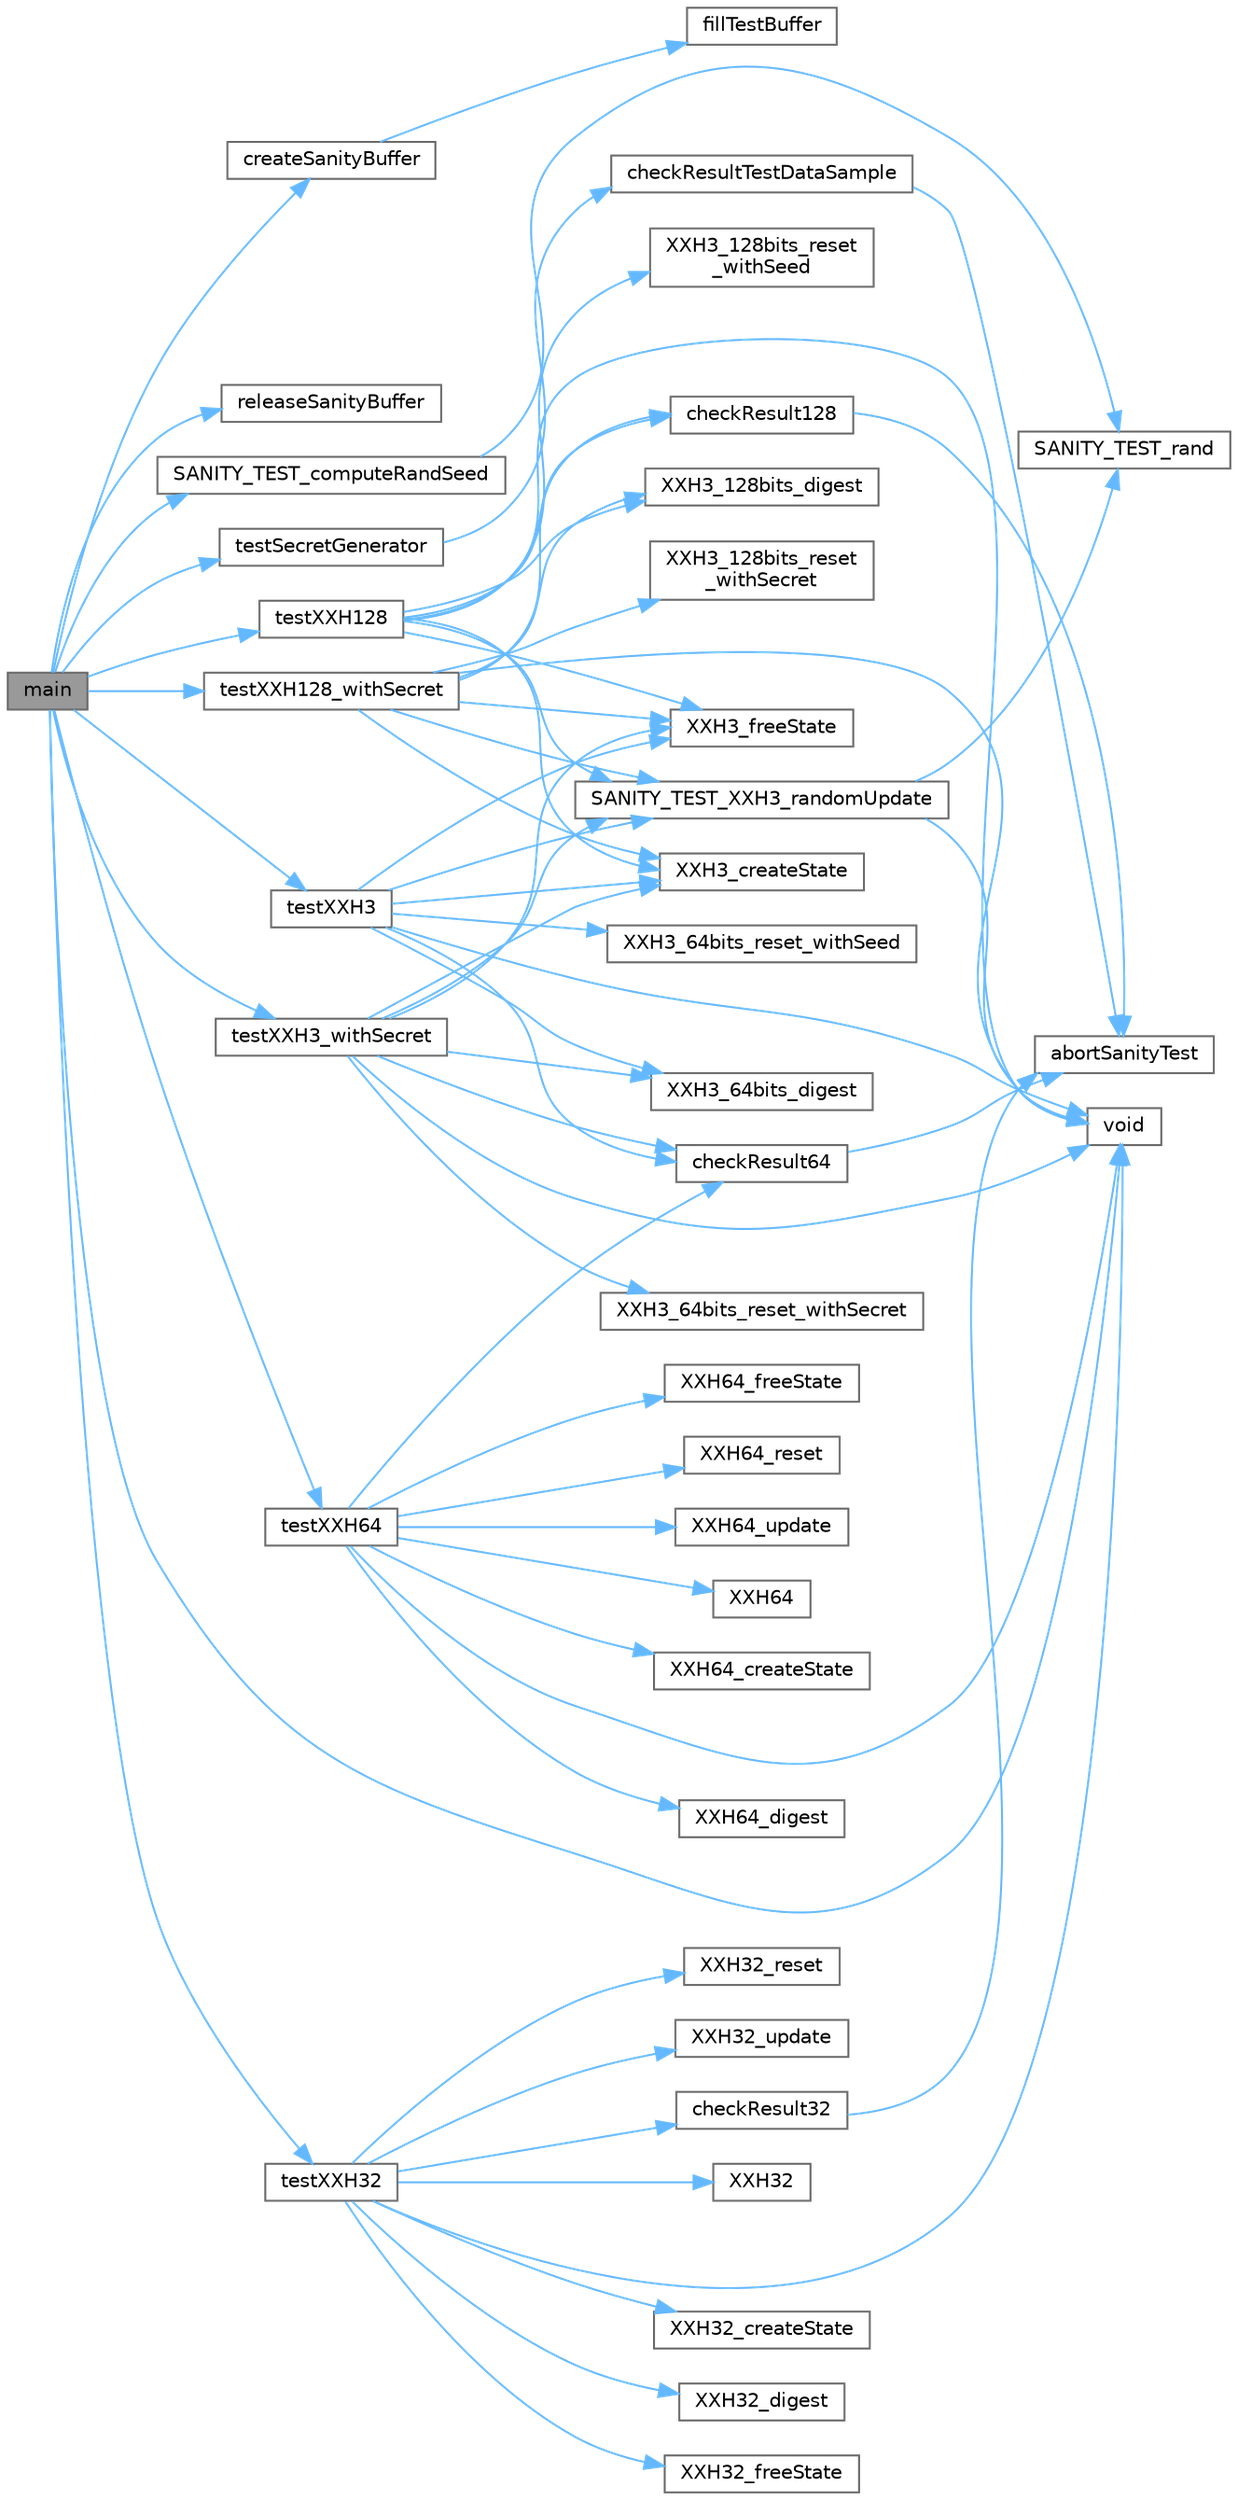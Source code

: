 digraph "main"
{
 // LATEX_PDF_SIZE
  bgcolor="transparent";
  edge [fontname=Helvetica,fontsize=10,labelfontname=Helvetica,labelfontsize=10];
  node [fontname=Helvetica,fontsize=10,shape=box,height=0.2,width=0.4];
  rankdir="LR";
  Node1 [id="Node000001",label="main",height=0.2,width=0.4,color="gray40", fillcolor="grey60", style="filled", fontcolor="black",tooltip=" "];
  Node1 -> Node2 [id="edge65_Node000001_Node000002",color="steelblue1",style="solid",tooltip=" "];
  Node2 [id="Node000002",label="createSanityBuffer",height=0.2,width=0.4,color="grey40", fillcolor="white", style="filled",URL="$sanity__test_8c.html#abb1a322ef7da7f8b37fc603500281262",tooltip=" "];
  Node2 -> Node3 [id="edge66_Node000002_Node000003",color="steelblue1",style="solid",tooltip=" "];
  Node3 [id="Node000003",label="fillTestBuffer",height=0.2,width=0.4,color="grey40", fillcolor="white", style="filled",URL="$sanity__test_8c.html#aed8f6a563f19c338abf1aca022445c45",tooltip=" "];
  Node1 -> Node4 [id="edge67_Node000001_Node000004",color="steelblue1",style="solid",tooltip=" "];
  Node4 [id="Node000004",label="releaseSanityBuffer",height=0.2,width=0.4,color="grey40", fillcolor="white", style="filled",URL="$sanity__test_8c.html#a9ae37310dbfba914bb7a7f308a7abdb1",tooltip=" "];
  Node1 -> Node5 [id="edge68_Node000001_Node000005",color="steelblue1",style="solid",tooltip=" "];
  Node5 [id="Node000005",label="SANITY_TEST_computeRandSeed",height=0.2,width=0.4,color="grey40", fillcolor="white", style="filled",URL="$sanity__test_8c.html#a702301f5247b60011e54c151b062c609",tooltip=" "];
  Node5 -> Node6 [id="edge69_Node000005_Node000006",color="steelblue1",style="solid",tooltip=" "];
  Node6 [id="Node000006",label="SANITY_TEST_rand",height=0.2,width=0.4,color="grey40", fillcolor="white", style="filled",URL="$sanity__test_8c.html#a4f680a570203241e585470516c2a5801",tooltip=" "];
  Node1 -> Node7 [id="edge70_Node000001_Node000007",color="steelblue1",style="solid",tooltip=" "];
  Node7 [id="Node000007",label="testSecretGenerator",height=0.2,width=0.4,color="grey40", fillcolor="white", style="filled",URL="$sanity__test_8c.html#af4c7c5962ca86b1d09a9377f523a4f9a",tooltip=" "];
  Node7 -> Node8 [id="edge71_Node000007_Node000008",color="steelblue1",style="solid",tooltip=" "];
  Node8 [id="Node000008",label="checkResultTestDataSample",height=0.2,width=0.4,color="grey40", fillcolor="white", style="filled",URL="$sanity__test_8c.html#ab7cc8272c01e78c158e5d5f77d7946db",tooltip=" "];
  Node8 -> Node9 [id="edge72_Node000008_Node000009",color="steelblue1",style="solid",tooltip=" "];
  Node9 [id="Node000009",label="abortSanityTest",height=0.2,width=0.4,color="grey40", fillcolor="white", style="filled",URL="$sanity__test_8c.html#a589757ee5d8335e8a3b9544e81832a2e",tooltip=" "];
  Node1 -> Node10 [id="edge73_Node000001_Node000010",color="steelblue1",style="solid",tooltip=" "];
  Node10 [id="Node000010",label="testXXH128",height=0.2,width=0.4,color="grey40", fillcolor="white", style="filled",URL="$sanity__test_8c.html#a39879d7ce14a3ea11eb7453f7dbbfb74",tooltip=" "];
  Node10 -> Node11 [id="edge74_Node000010_Node000011",color="steelblue1",style="solid",tooltip=" "];
  Node11 [id="Node000011",label="checkResult128",height=0.2,width=0.4,color="grey40", fillcolor="white", style="filled",URL="$sanity__test_8c.html#a47115a515851ed048bcc99f379c0b6ab",tooltip=" "];
  Node11 -> Node9 [id="edge75_Node000011_Node000009",color="steelblue1",style="solid",tooltip=" "];
  Node10 -> Node12 [id="edge76_Node000010_Node000012",color="steelblue1",style="solid",tooltip=" "];
  Node12 [id="Node000012",label="SANITY_TEST_XXH3_randomUpdate",height=0.2,width=0.4,color="grey40", fillcolor="white", style="filled",URL="$sanity__test_8c.html#a1a6743ee3ee54f1f6bdff6935f6c43ca",tooltip=" "];
  Node12 -> Node6 [id="edge77_Node000012_Node000006",color="steelblue1",style="solid",tooltip=" "];
  Node12 -> Node13 [id="edge78_Node000012_Node000013",color="steelblue1",style="solid",tooltip=" "];
  Node13 [id="Node000013",label="void",height=0.2,width=0.4,color="grey40", fillcolor="white", style="filled",URL="$mimalloc_8h.html#a9d6d8aef94ac19034a5f163606f84830",tooltip=" "];
  Node10 -> Node13 [id="edge79_Node000010_Node000013",color="steelblue1",style="solid",tooltip=" "];
  Node10 -> Node14 [id="edge80_Node000010_Node000014",color="steelblue1",style="solid",tooltip=" "];
  Node14 [id="Node000014",label="XXH3_128bits_digest",height=0.2,width=0.4,color="grey40", fillcolor="white", style="filled",URL="$group___x_x_h3__family.html#ga5facd9825a30f0259999390e20a118ed",tooltip="Returns the calculated XXH3 128-bit hash value from an XXH3_state_t."];
  Node10 -> Node15 [id="edge81_Node000010_Node000015",color="steelblue1",style="solid",tooltip=" "];
  Node15 [id="Node000015",label="XXH3_128bits_reset\l_withSeed",height=0.2,width=0.4,color="grey40", fillcolor="white", style="filled",URL="$group___x_x_h3__family.html#gacf85fb4be26ea21cfa925e846f81386a",tooltip="Resets an XXH3_state_t with 64-bit seed to begin a new hash."];
  Node10 -> Node16 [id="edge82_Node000010_Node000016",color="steelblue1",style="solid",tooltip=" "];
  Node16 [id="Node000016",label="XXH3_createState",height=0.2,width=0.4,color="grey40", fillcolor="white", style="filled",URL="$group___x_x_h3__family.html#ga47b3b8b4fedd0a006e6f3d38d2066dd1",tooltip=" "];
  Node10 -> Node17 [id="edge83_Node000010_Node000017",color="steelblue1",style="solid",tooltip=" "];
  Node17 [id="Node000017",label="XXH3_freeState",height=0.2,width=0.4,color="grey40", fillcolor="white", style="filled",URL="$group___x_x_h3__family.html#ga9cee32a1a3ae4610d9fa5cbe40ece241",tooltip=" "];
  Node1 -> Node18 [id="edge84_Node000001_Node000018",color="steelblue1",style="solid",tooltip=" "];
  Node18 [id="Node000018",label="testXXH128_withSecret",height=0.2,width=0.4,color="grey40", fillcolor="white", style="filled",URL="$sanity__test_8c.html#a93485bc6b52fa19058fe67a79751bd6d",tooltip=" "];
  Node18 -> Node11 [id="edge85_Node000018_Node000011",color="steelblue1",style="solid",tooltip=" "];
  Node18 -> Node12 [id="edge86_Node000018_Node000012",color="steelblue1",style="solid",tooltip=" "];
  Node18 -> Node13 [id="edge87_Node000018_Node000013",color="steelblue1",style="solid",tooltip=" "];
  Node18 -> Node14 [id="edge88_Node000018_Node000014",color="steelblue1",style="solid",tooltip=" "];
  Node18 -> Node19 [id="edge89_Node000018_Node000019",color="steelblue1",style="solid",tooltip=" "];
  Node19 [id="Node000019",label="XXH3_128bits_reset\l_withSecret",height=0.2,width=0.4,color="grey40", fillcolor="white", style="filled",URL="$group___x_x_h3__family.html#gac3eb43e5a5fa48415ef6fbbdfc9e221d",tooltip="Resets an XXH3_state_t with secret data to begin a new hash."];
  Node18 -> Node16 [id="edge90_Node000018_Node000016",color="steelblue1",style="solid",tooltip=" "];
  Node18 -> Node17 [id="edge91_Node000018_Node000017",color="steelblue1",style="solid",tooltip=" "];
  Node1 -> Node20 [id="edge92_Node000001_Node000020",color="steelblue1",style="solid",tooltip=" "];
  Node20 [id="Node000020",label="testXXH3",height=0.2,width=0.4,color="grey40", fillcolor="white", style="filled",URL="$sanity__test_8c.html#acb299b98b340541cc60abf51a5ae853d",tooltip=" "];
  Node20 -> Node21 [id="edge93_Node000020_Node000021",color="steelblue1",style="solid",tooltip=" "];
  Node21 [id="Node000021",label="checkResult64",height=0.2,width=0.4,color="grey40", fillcolor="white", style="filled",URL="$sanity__test_8c.html#a12f1c488a53904b5b353788ba299f830",tooltip=" "];
  Node21 -> Node9 [id="edge94_Node000021_Node000009",color="steelblue1",style="solid",tooltip=" "];
  Node20 -> Node12 [id="edge95_Node000020_Node000012",color="steelblue1",style="solid",tooltip=" "];
  Node20 -> Node13 [id="edge96_Node000020_Node000013",color="steelblue1",style="solid",tooltip=" "];
  Node20 -> Node22 [id="edge97_Node000020_Node000022",color="steelblue1",style="solid",tooltip=" "];
  Node22 [id="Node000022",label="XXH3_64bits_digest",height=0.2,width=0.4,color="grey40", fillcolor="white", style="filled",URL="$group___x_x_h3__family.html#ga60f10ffa9a4250d5e2cdf6f7a287a6be",tooltip="Returns the calculated XXH3 64-bit hash value from an XXH3_state_t."];
  Node20 -> Node23 [id="edge98_Node000020_Node000023",color="steelblue1",style="solid",tooltip=" "];
  Node23 [id="Node000023",label="XXH3_64bits_reset_withSeed",height=0.2,width=0.4,color="grey40", fillcolor="white", style="filled",URL="$group___x_x_h3__family.html#ga98085c9075933a2cd30d84381e588f0b",tooltip="Resets an XXH3_state_t with 64-bit seed to begin a new hash."];
  Node20 -> Node16 [id="edge99_Node000020_Node000016",color="steelblue1",style="solid",tooltip=" "];
  Node20 -> Node17 [id="edge100_Node000020_Node000017",color="steelblue1",style="solid",tooltip=" "];
  Node1 -> Node24 [id="edge101_Node000001_Node000024",color="steelblue1",style="solid",tooltip=" "];
  Node24 [id="Node000024",label="testXXH32",height=0.2,width=0.4,color="grey40", fillcolor="white", style="filled",URL="$sanity__test_8c.html#ade30ccb263ebae0061088697f982767a",tooltip=" "];
  Node24 -> Node25 [id="edge102_Node000024_Node000025",color="steelblue1",style="solid",tooltip=" "];
  Node25 [id="Node000025",label="checkResult32",height=0.2,width=0.4,color="grey40", fillcolor="white", style="filled",URL="$sanity__test_8c.html#acf826b8772afc1f35ad5cf5c8b8df911",tooltip=" "];
  Node25 -> Node9 [id="edge103_Node000025_Node000009",color="steelblue1",style="solid",tooltip=" "];
  Node24 -> Node13 [id="edge104_Node000024_Node000013",color="steelblue1",style="solid",tooltip=" "];
  Node24 -> Node26 [id="edge105_Node000024_Node000026",color="steelblue1",style="solid",tooltip=" "];
  Node26 [id="Node000026",label="XXH32",height=0.2,width=0.4,color="grey40", fillcolor="white", style="filled",URL="$group___x_x_h32__family.html#ga49360c30d0eef2cd4e20cabfe6ab1c55",tooltip="Calculates the 32-bit hash of input using xxHash32."];
  Node24 -> Node27 [id="edge106_Node000024_Node000027",color="steelblue1",style="solid",tooltip=" "];
  Node27 [id="Node000027",label="XXH32_createState",height=0.2,width=0.4,color="grey40", fillcolor="white", style="filled",URL="$group___x_x_h32__family.html#gac75bedadcc94c3e0062968923c2f6edb",tooltip="Allocates an XXH32_state_t."];
  Node24 -> Node28 [id="edge107_Node000024_Node000028",color="steelblue1",style="solid",tooltip=" "];
  Node28 [id="Node000028",label="XXH32_digest",height=0.2,width=0.4,color="grey40", fillcolor="white", style="filled",URL="$group___x_x_h32__family.html#ga0fbc2f47c31a6af57f46163212f2e11b",tooltip="Returns the calculated hash value from an XXH32_state_t."];
  Node24 -> Node29 [id="edge108_Node000024_Node000029",color="steelblue1",style="solid",tooltip=" "];
  Node29 [id="Node000029",label="XXH32_freeState",height=0.2,width=0.4,color="grey40", fillcolor="white", style="filled",URL="$group___x_x_h32__family.html#gaab2c0ec5dbb1b738d3f58aa3fc640243",tooltip="Frees an XXH32_state_t."];
  Node24 -> Node30 [id="edge109_Node000024_Node000030",color="steelblue1",style="solid",tooltip=" "];
  Node30 [id="Node000030",label="XXH32_reset",height=0.2,width=0.4,color="grey40", fillcolor="white", style="filled",URL="$group___x_x_h32__family.html#ga817d5e6ae49b78747e5af15e5cc88b2b",tooltip="Resets an XXH32_state_t to begin a new hash."];
  Node24 -> Node31 [id="edge110_Node000024_Node000031",color="steelblue1",style="solid",tooltip=" "];
  Node31 [id="Node000031",label="XXH32_update",height=0.2,width=0.4,color="grey40", fillcolor="white", style="filled",URL="$group___x_x_h32__family.html#gaacc2e89656b7b7184279c2d621594afa",tooltip="Consumes a block of input to an XXH32_state_t."];
  Node1 -> Node32 [id="edge111_Node000001_Node000032",color="steelblue1",style="solid",tooltip=" "];
  Node32 [id="Node000032",label="testXXH3_withSecret",height=0.2,width=0.4,color="grey40", fillcolor="white", style="filled",URL="$sanity__test_8c.html#ad6f090c8fb6c6e33ee89ed165255d6fc",tooltip=" "];
  Node32 -> Node21 [id="edge112_Node000032_Node000021",color="steelblue1",style="solid",tooltip=" "];
  Node32 -> Node12 [id="edge113_Node000032_Node000012",color="steelblue1",style="solid",tooltip=" "];
  Node32 -> Node13 [id="edge114_Node000032_Node000013",color="steelblue1",style="solid",tooltip=" "];
  Node32 -> Node22 [id="edge115_Node000032_Node000022",color="steelblue1",style="solid",tooltip=" "];
  Node32 -> Node33 [id="edge116_Node000032_Node000033",color="steelblue1",style="solid",tooltip=" "];
  Node33 [id="Node000033",label="XXH3_64bits_reset_withSecret",height=0.2,width=0.4,color="grey40", fillcolor="white", style="filled",URL="$group___x_x_h3__family.html#gab27693846a9d141fd8c7a134215d29d5",tooltip="Resets an XXH3_state_t with secret data to begin a new hash."];
  Node32 -> Node16 [id="edge117_Node000032_Node000016",color="steelblue1",style="solid",tooltip=" "];
  Node32 -> Node17 [id="edge118_Node000032_Node000017",color="steelblue1",style="solid",tooltip=" "];
  Node1 -> Node34 [id="edge119_Node000001_Node000034",color="steelblue1",style="solid",tooltip=" "];
  Node34 [id="Node000034",label="testXXH64",height=0.2,width=0.4,color="grey40", fillcolor="white", style="filled",URL="$sanity__test_8c.html#ad0729db90a31bf8045406a3e955fb1ca",tooltip=" "];
  Node34 -> Node21 [id="edge120_Node000034_Node000021",color="steelblue1",style="solid",tooltip=" "];
  Node34 -> Node13 [id="edge121_Node000034_Node000013",color="steelblue1",style="solid",tooltip=" "];
  Node34 -> Node35 [id="edge122_Node000034_Node000035",color="steelblue1",style="solid",tooltip=" "];
  Node35 [id="Node000035",label="XXH64",height=0.2,width=0.4,color="grey40", fillcolor="white", style="filled",URL="$group___x_x_h64__family.html#ga582b359c2b7a04d83837f58e72e60a09",tooltip="Calculates the 64-bit hash of input using xxHash64."];
  Node34 -> Node36 [id="edge123_Node000034_Node000036",color="steelblue1",style="solid",tooltip=" "];
  Node36 [id="Node000036",label="XXH64_createState",height=0.2,width=0.4,color="grey40", fillcolor="white", style="filled",URL="$group___x_x_h64__family.html#gad10695b225a47b31a9952545547f9f81",tooltip="Allocates an XXH64_state_t."];
  Node34 -> Node37 [id="edge124_Node000034_Node000037",color="steelblue1",style="solid",tooltip=" "];
  Node37 [id="Node000037",label="XXH64_digest",height=0.2,width=0.4,color="grey40", fillcolor="white", style="filled",URL="$group___x_x_h64__family.html#ga964952da5970b334e217412a05d869ca",tooltip="Returns the calculated hash value from an XXH64_state_t."];
  Node34 -> Node38 [id="edge125_Node000034_Node000038",color="steelblue1",style="solid",tooltip=" "];
  Node38 [id="Node000038",label="XXH64_freeState",height=0.2,width=0.4,color="grey40", fillcolor="white", style="filled",URL="$group___x_x_h64__family.html#gae490ef51db9c960da09189c2774cf82e",tooltip="Frees an XXH64_state_t."];
  Node34 -> Node39 [id="edge126_Node000034_Node000039",color="steelblue1",style="solid",tooltip=" "];
  Node39 [id="Node000039",label="XXH64_reset",height=0.2,width=0.4,color="grey40", fillcolor="white", style="filled",URL="$group___x_x_h64__family.html#ga3d9aebe63b2d4687808385c70460de1a",tooltip="Resets an XXH64_state_t to begin a new hash."];
  Node34 -> Node40 [id="edge127_Node000034_Node000040",color="steelblue1",style="solid",tooltip=" "];
  Node40 [id="Node000040",label="XXH64_update",height=0.2,width=0.4,color="grey40", fillcolor="white", style="filled",URL="$group___x_x_h64__family.html#ga8cf987b6f8910fea00aa458b6a513e01",tooltip="Consumes a block of input to an XXH64_state_t."];
  Node1 -> Node13 [id="edge128_Node000001_Node000013",color="steelblue1",style="solid",tooltip=" "];
}
